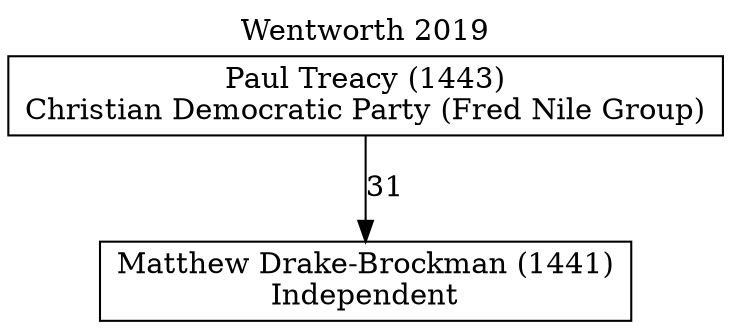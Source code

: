 // House preference flow
digraph "Matthew Drake-Brockman (1441)_Wentworth_2019" {
	graph [label="Wentworth 2019" labelloc=t mclimit=10]
	node [shape=box]
	"Matthew Drake-Brockman (1441)" [label="Matthew Drake-Brockman (1441)
Independent"]
	"Paul Treacy (1443)" [label="Paul Treacy (1443)
Christian Democratic Party (Fred Nile Group)"]
	"Paul Treacy (1443)" -> "Matthew Drake-Brockman (1441)" [label=31]
}

